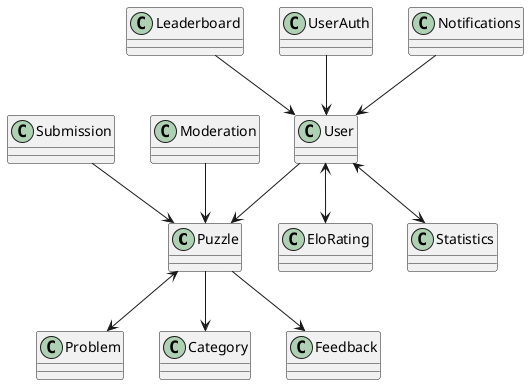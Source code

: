 
@startuml
'https://plantuml.com/class-diagram

class Puzzle
class User
class EloRating
class Problem
class Submission
class Leaderboard
class UserAuth
class Category
class Notifications
class Feedback
class Moderation
class Statistics

Puzzle <--> Problem
User <--> EloRating
User <--> Statistics
Puzzle --> Category
Puzzle --> Feedback
UserAuth --> User
Leaderboard --> User
Moderation --> Puzzle
Submission --> Puzzle
Notifications --> User
User --> Puzzle

@enduml